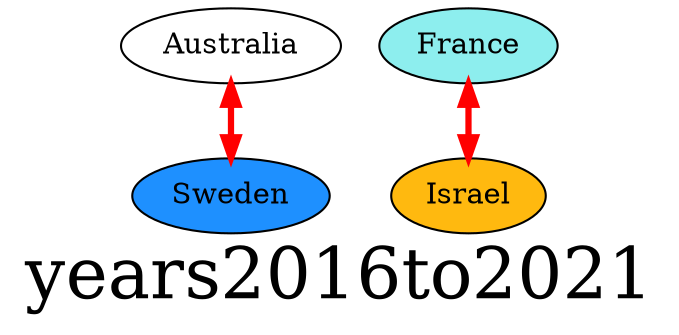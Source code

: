 digraph{ graph [label=years2016to2021, fontsize=34]; Sweden [style=filled,fillcolor=dodgerblue]; France [style=filled,fillcolor=darkslategray2]; Israel [style=filled,fillcolor=darkgoldenrod1]; Australia->Sweden [dir=both color=red penwidth=3 penwidth=3];France->Israel [dir=both color=red penwidth=3 penwidth=3];}
